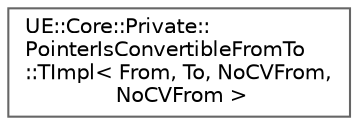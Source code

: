 digraph "Graphical Class Hierarchy"
{
 // INTERACTIVE_SVG=YES
 // LATEX_PDF_SIZE
  bgcolor="transparent";
  edge [fontname=Helvetica,fontsize=10,labelfontname=Helvetica,labelfontsize=10];
  node [fontname=Helvetica,fontsize=10,shape=box,height=0.2,width=0.4];
  rankdir="LR";
  Node0 [id="Node000000",label="UE::Core::Private::\lPointerIsConvertibleFromTo\l::TImpl\< From, To, NoCVFrom,\l NoCVFrom \>",height=0.2,width=0.4,color="grey40", fillcolor="white", style="filled",URL="$db/d70/structUE_1_1Core_1_1Private_1_1PointerIsConvertibleFromTo_1_1TImpl_3_01From_00_01To_00_01NoCVFrom_00_01NoCVFrom_01_4.html",tooltip=" "];
}
